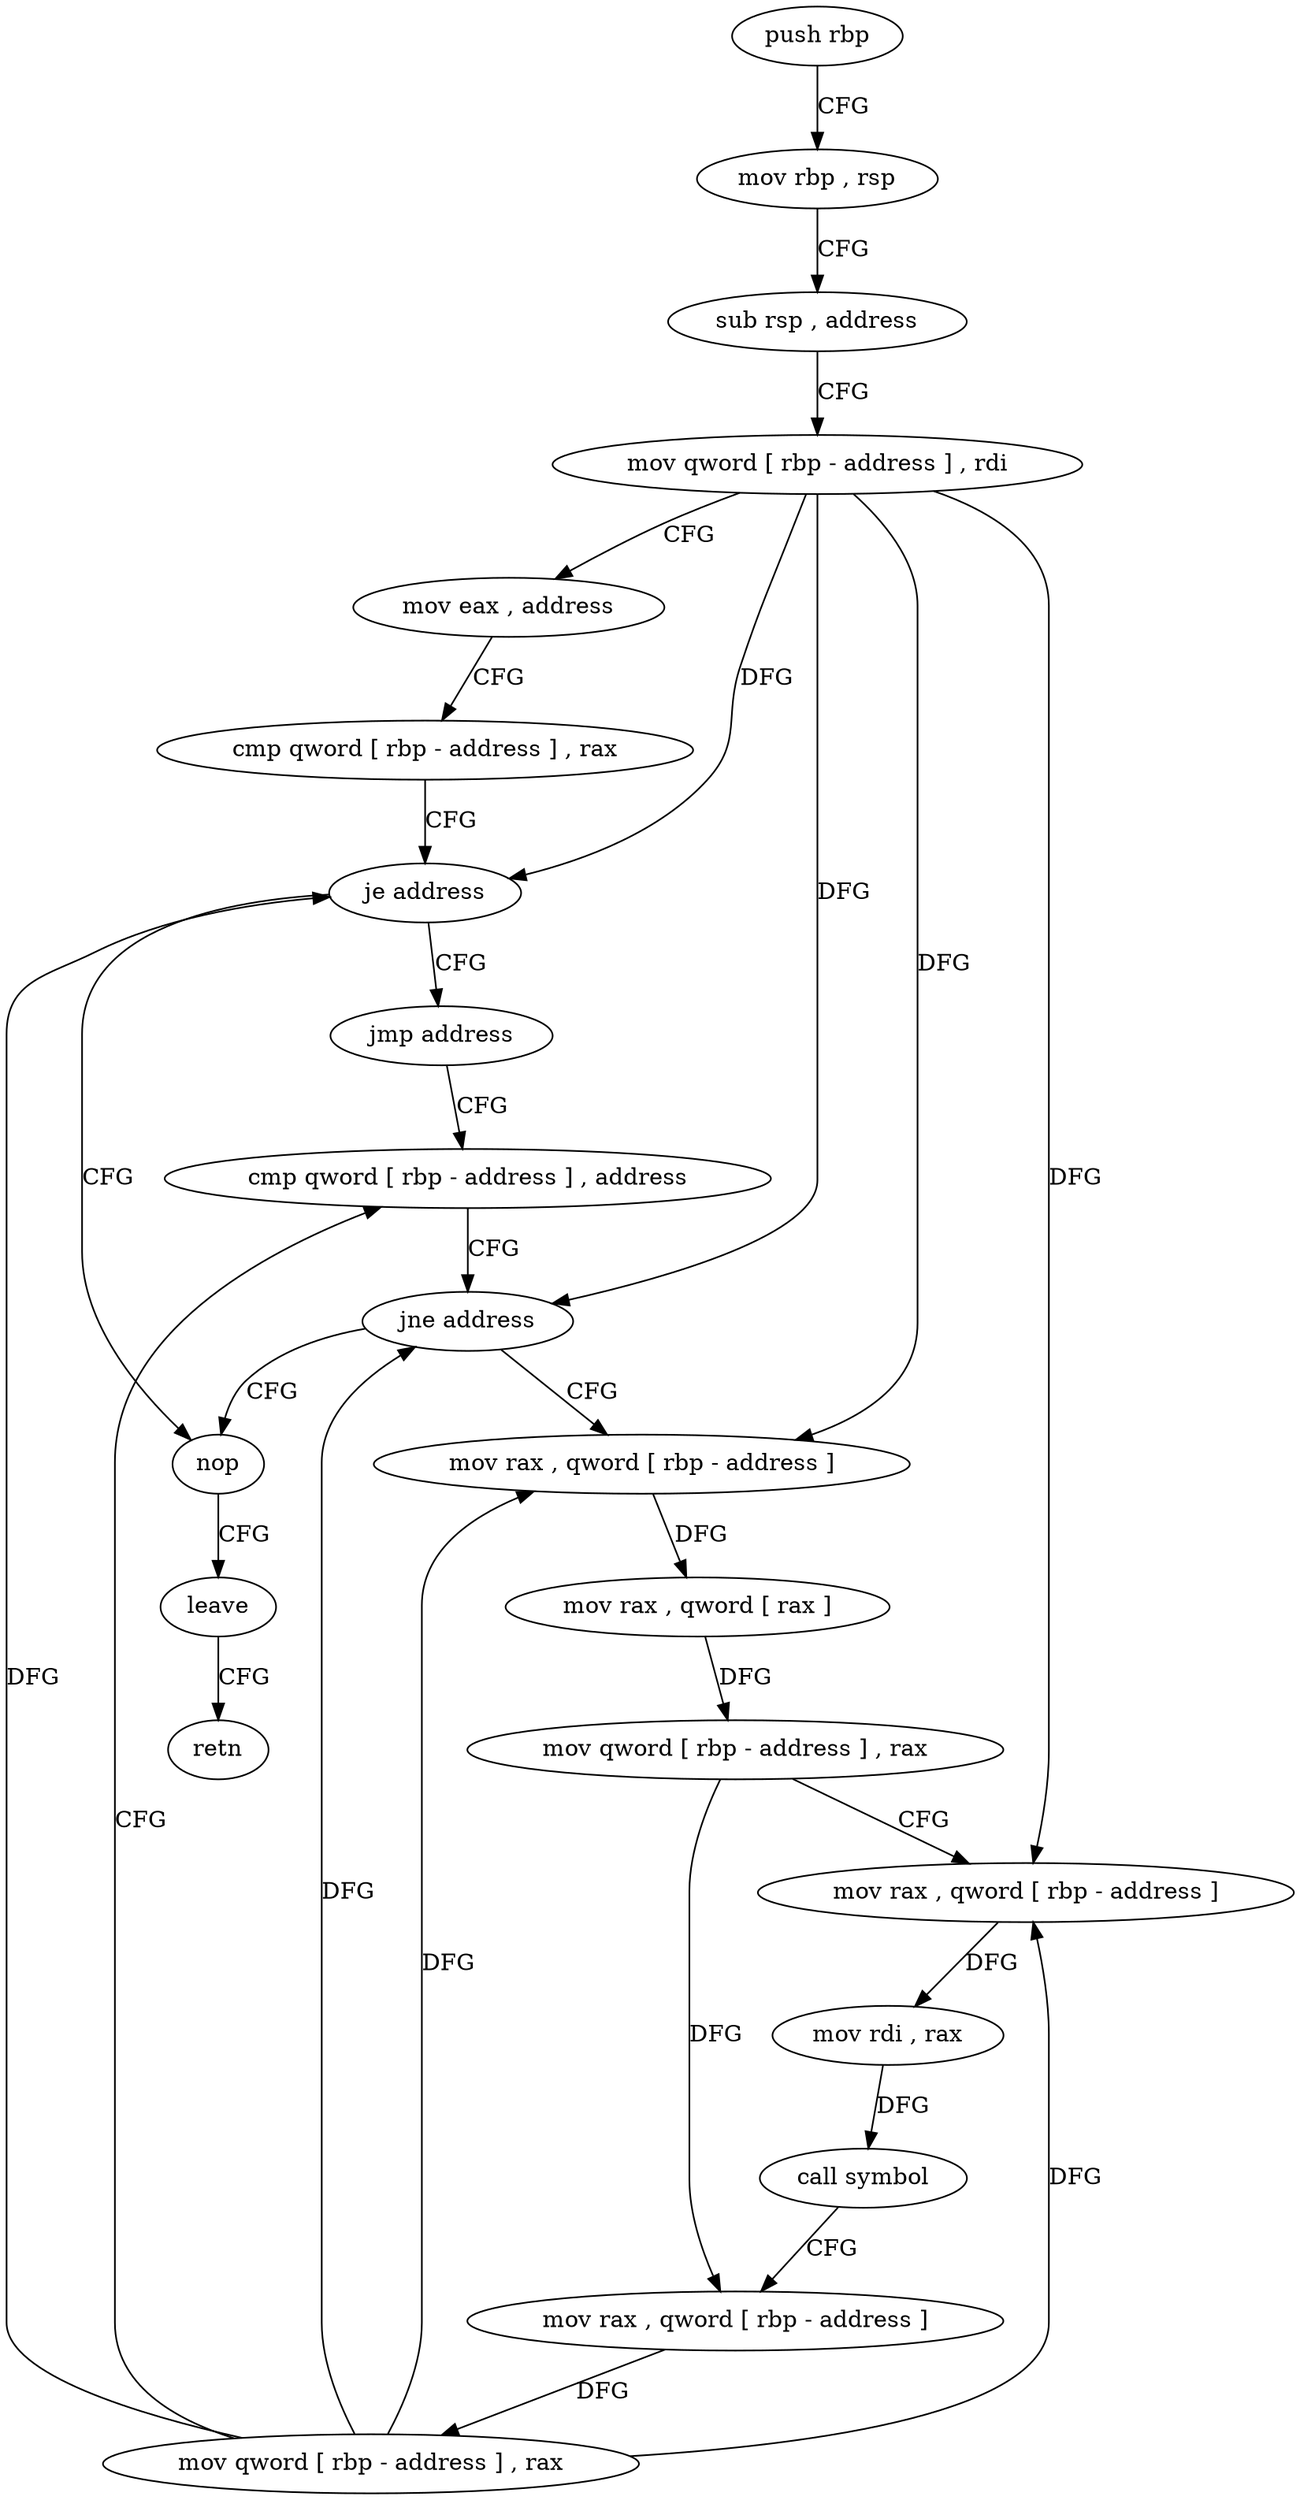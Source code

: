 digraph "func" {
"4458195" [label = "push rbp" ]
"4458196" [label = "mov rbp , rsp" ]
"4458199" [label = "sub rsp , address" ]
"4458203" [label = "mov qword [ rbp - address ] , rdi" ]
"4458207" [label = "mov eax , address" ]
"4458212" [label = "cmp qword [ rbp - address ] , rax" ]
"4458216" [label = "je address" ]
"4458258" [label = "nop" ]
"4458218" [label = "jmp address" ]
"4458259" [label = "leave" ]
"4458260" [label = "retn" ]
"4458251" [label = "cmp qword [ rbp - address ] , address" ]
"4458256" [label = "jne address" ]
"4458220" [label = "mov rax , qword [ rbp - address ]" ]
"4458224" [label = "mov rax , qword [ rax ]" ]
"4458227" [label = "mov qword [ rbp - address ] , rax" ]
"4458231" [label = "mov rax , qword [ rbp - address ]" ]
"4458235" [label = "mov rdi , rax" ]
"4458238" [label = "call symbol" ]
"4458243" [label = "mov rax , qword [ rbp - address ]" ]
"4458247" [label = "mov qword [ rbp - address ] , rax" ]
"4458195" -> "4458196" [ label = "CFG" ]
"4458196" -> "4458199" [ label = "CFG" ]
"4458199" -> "4458203" [ label = "CFG" ]
"4458203" -> "4458207" [ label = "CFG" ]
"4458203" -> "4458216" [ label = "DFG" ]
"4458203" -> "4458256" [ label = "DFG" ]
"4458203" -> "4458220" [ label = "DFG" ]
"4458203" -> "4458231" [ label = "DFG" ]
"4458207" -> "4458212" [ label = "CFG" ]
"4458212" -> "4458216" [ label = "CFG" ]
"4458216" -> "4458258" [ label = "CFG" ]
"4458216" -> "4458218" [ label = "CFG" ]
"4458258" -> "4458259" [ label = "CFG" ]
"4458218" -> "4458251" [ label = "CFG" ]
"4458259" -> "4458260" [ label = "CFG" ]
"4458251" -> "4458256" [ label = "CFG" ]
"4458256" -> "4458220" [ label = "CFG" ]
"4458256" -> "4458258" [ label = "CFG" ]
"4458220" -> "4458224" [ label = "DFG" ]
"4458224" -> "4458227" [ label = "DFG" ]
"4458227" -> "4458231" [ label = "CFG" ]
"4458227" -> "4458243" [ label = "DFG" ]
"4458231" -> "4458235" [ label = "DFG" ]
"4458235" -> "4458238" [ label = "DFG" ]
"4458238" -> "4458243" [ label = "CFG" ]
"4458243" -> "4458247" [ label = "DFG" ]
"4458247" -> "4458251" [ label = "CFG" ]
"4458247" -> "4458216" [ label = "DFG" ]
"4458247" -> "4458256" [ label = "DFG" ]
"4458247" -> "4458220" [ label = "DFG" ]
"4458247" -> "4458231" [ label = "DFG" ]
}
